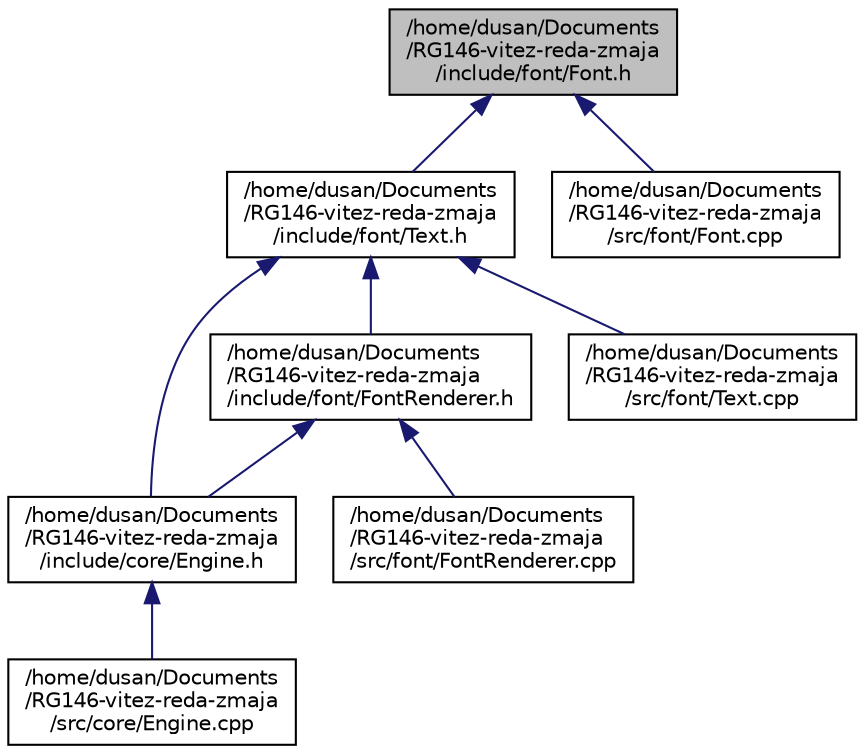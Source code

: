 digraph "/home/dusan/Documents/RG146-vitez-reda-zmaja/include/font/Font.h"
{
  edge [fontname="Helvetica",fontsize="10",labelfontname="Helvetica",labelfontsize="10"];
  node [fontname="Helvetica",fontsize="10",shape=record];
  Node9 [label="/home/dusan/Documents\l/RG146-vitez-reda-zmaja\l/include/font/Font.h",height=0.2,width=0.4,color="black", fillcolor="grey75", style="filled", fontcolor="black"];
  Node9 -> Node10 [dir="back",color="midnightblue",fontsize="10",style="solid"];
  Node10 [label="/home/dusan/Documents\l/RG146-vitez-reda-zmaja\l/include/font/Text.h",height=0.2,width=0.4,color="black", fillcolor="white", style="filled",URL="$Text_8h.html",tooltip="Deklaracija klase Text. "];
  Node10 -> Node11 [dir="back",color="midnightblue",fontsize="10",style="solid"];
  Node11 [label="/home/dusan/Documents\l/RG146-vitez-reda-zmaja\l/include/font/FontRenderer.h",height=0.2,width=0.4,color="black", fillcolor="white", style="filled",URL="$FontRenderer_8h.html",tooltip="Deklaracija klase FontRenderer. "];
  Node11 -> Node12 [dir="back",color="midnightblue",fontsize="10",style="solid"];
  Node12 [label="/home/dusan/Documents\l/RG146-vitez-reda-zmaja\l/include/core/Engine.h",height=0.2,width=0.4,color="black", fillcolor="white", style="filled",URL="$Engine_8h.html",tooltip="Deklaracija klase Engine i deklaracija callback funkcija. "];
  Node12 -> Node13 [dir="back",color="midnightblue",fontsize="10",style="solid"];
  Node13 [label="/home/dusan/Documents\l/RG146-vitez-reda-zmaja\l/src/core/Engine.cpp",height=0.2,width=0.4,color="black", fillcolor="white", style="filled",URL="$Engine_8cpp.html"];
  Node11 -> Node14 [dir="back",color="midnightblue",fontsize="10",style="solid"];
  Node14 [label="/home/dusan/Documents\l/RG146-vitez-reda-zmaja\l/src/font/FontRenderer.cpp",height=0.2,width=0.4,color="black", fillcolor="white", style="filled",URL="$FontRenderer_8cpp.html"];
  Node10 -> Node12 [dir="back",color="midnightblue",fontsize="10",style="solid"];
  Node10 -> Node15 [dir="back",color="midnightblue",fontsize="10",style="solid"];
  Node15 [label="/home/dusan/Documents\l/RG146-vitez-reda-zmaja\l/src/font/Text.cpp",height=0.2,width=0.4,color="black", fillcolor="white", style="filled",URL="$Text_8cpp.html"];
  Node9 -> Node16 [dir="back",color="midnightblue",fontsize="10",style="solid"];
  Node16 [label="/home/dusan/Documents\l/RG146-vitez-reda-zmaja\l/src/font/Font.cpp",height=0.2,width=0.4,color="black", fillcolor="white", style="filled",URL="$Font_8cpp.html"];
}
